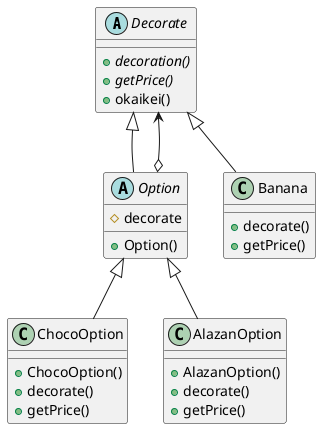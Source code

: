 @startuml Decorate


abstract class Decorate{
    + {abstract} decoration()
    + {abstract} getPrice()
    + okaikei()
}

abstract class Option extends Decorate{
    # decorate
    + Option()
}

 class Banana extends Decorate{
    + decorate()
    + getPrice()
}

class ChocoOption extends Option {
    + ChocoOption()
    + decorate()
    + getPrice()
}

class AlazanOption extends Option {
    + AlazanOption()
    + decorate()
    + getPrice()
}

Option o--> Decorate

@enduml
